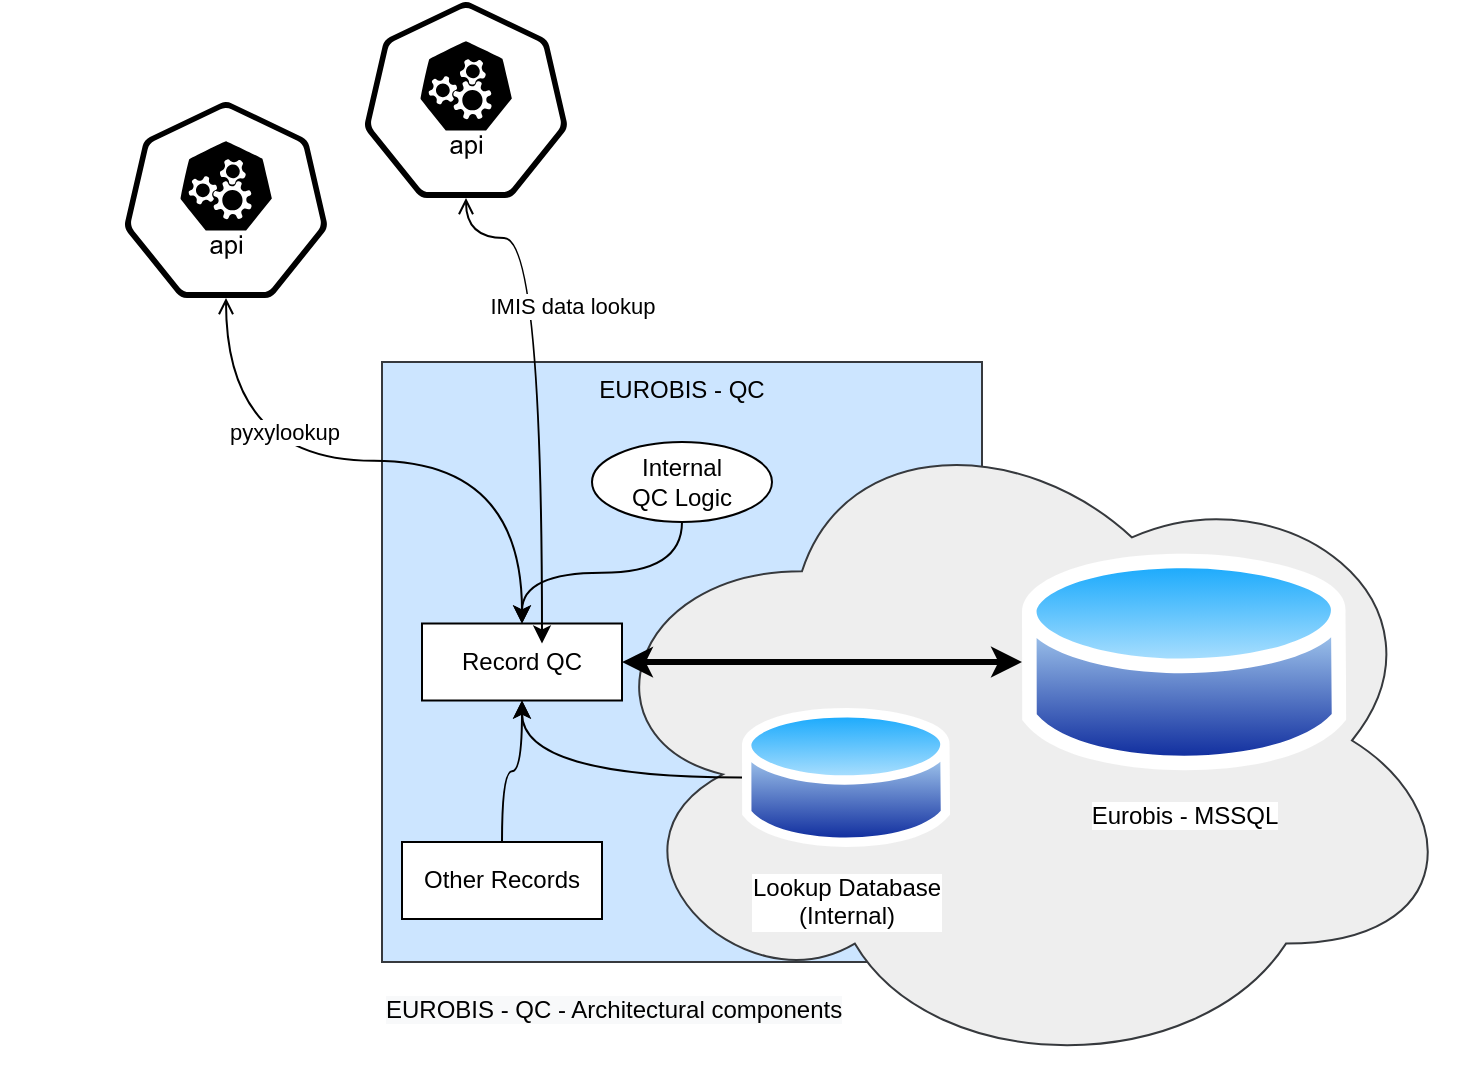 <mxfile version="14.1.8" type="device"><diagram id="k-MCnHb_CVvzcP_B5kCw" name="Pagina-1"><mxGraphModel dx="1103" dy="744" grid="1" gridSize="10" guides="1" tooltips="1" connect="1" arrows="1" fold="1" page="1" pageScale="1" pageWidth="827" pageHeight="1169" math="0" shadow="0"><root><mxCell id="0"/><mxCell id="1" parent="0"/><mxCell id="uG7P9lgXnVoIrh_EueIt-1" value="EUROBIS - QC&lt;br&gt;&lt;br&gt;&lt;br&gt;&lt;br&gt;&lt;br&gt;&lt;br&gt;&lt;br&gt;&lt;br&gt;&lt;br&gt;&lt;br&gt;&lt;br&gt;&lt;br&gt;&lt;br&gt;&lt;br&gt;&lt;br&gt;&lt;br&gt;&lt;br&gt;&lt;br&gt;&lt;br&gt;&lt;br&gt;" style="whiteSpace=wrap;html=1;aspect=fixed;fillColor=#cce5ff;strokeColor=#36393d;" parent="1" vertex="1"><mxGeometry x="230" y="300" width="300" height="300" as="geometry"/></mxCell><mxCell id="uG7P9lgXnVoIrh_EueIt-5" value="" style="ellipse;shape=cloud;whiteSpace=wrap;html=1;fillColor=#eeeeee;strokeColor=#36393d;" parent="1" vertex="1"><mxGeometry x="330" y="320" width="440" height="338.5" as="geometry"/></mxCell><mxCell id="uG7P9lgXnVoIrh_EueIt-12" style="edgeStyle=orthogonalEdgeStyle;curved=1;rounded=0;orthogonalLoop=1;jettySize=auto;html=1;startArrow=classic;startFill=1;strokeWidth=3;" parent="1" source="uG7P9lgXnVoIrh_EueIt-2" target="uG7P9lgXnVoIrh_EueIt-9" edge="1"><mxGeometry relative="1" as="geometry"/></mxCell><mxCell id="uG7P9lgXnVoIrh_EueIt-2" value="Eurobis - MSSQL" style="aspect=fixed;perimeter=ellipsePerimeter;html=1;align=center;shadow=0;dashed=0;spacingTop=3;image;image=img/lib/active_directory/database.svg;" parent="1" vertex="1"><mxGeometry x="550" y="390" width="162.16" height="120" as="geometry"/></mxCell><mxCell id="uG7P9lgXnVoIrh_EueIt-11" style="edgeStyle=orthogonalEdgeStyle;curved=1;rounded=0;orthogonalLoop=1;jettySize=auto;html=1;exitX=0;exitY=0.5;exitDx=0;exitDy=0;entryX=0.5;entryY=1;entryDx=0;entryDy=0;startArrow=none;startFill=0;" parent="1" source="uG7P9lgXnVoIrh_EueIt-4" target="uG7P9lgXnVoIrh_EueIt-9" edge="1"><mxGeometry relative="1" as="geometry"/></mxCell><mxCell id="uG7P9lgXnVoIrh_EueIt-4" value="Lookup Database&lt;br&gt;(Internal)" style="aspect=fixed;perimeter=ellipsePerimeter;html=1;align=center;shadow=0;dashed=0;spacingTop=3;image;image=img/lib/active_directory/database.svg;" parent="1" vertex="1"><mxGeometry x="410" y="469.25" width="104.05" height="77" as="geometry"/></mxCell><mxCell id="uG7P9lgXnVoIrh_EueIt-10" style="edgeStyle=orthogonalEdgeStyle;curved=1;rounded=0;orthogonalLoop=1;jettySize=auto;html=1;startArrow=open;startFill=0;" parent="1" source="uG7P9lgXnVoIrh_EueIt-6" target="uG7P9lgXnVoIrh_EueIt-9" edge="1"><mxGeometry relative="1" as="geometry"/></mxCell><mxCell id="uG7P9lgXnVoIrh_EueIt-19" value="pyxylookup" style="edgeLabel;html=1;align=center;verticalAlign=middle;resizable=0;points=[];" parent="uG7P9lgXnVoIrh_EueIt-10" vertex="1" connectable="0"><mxGeometry x="-0.293" y="15" relative="1" as="geometry"><mxPoint as="offset"/></mxGeometry></mxCell><mxCell id="uG7P9lgXnVoIrh_EueIt-6" value="" style="html=1;dashed=0;whitespace=wrap;points=[[0.005,0.63,0],[0.1,0.2,0],[0.9,0.2,0],[0.5,0,0],[0.995,0.63,0],[0.72,0.99,0],[0.5,1,0],[0.28,0.99,0]];shape=mxgraph.kubernetes.icon;prIcon=api" parent="1" vertex="1"><mxGeometry x="40" y="170" width="224" height="98" as="geometry"/></mxCell><mxCell id="uG7P9lgXnVoIrh_EueIt-9" value="Record QC" style="rounded=0;whiteSpace=wrap;html=1;" parent="1" vertex="1"><mxGeometry x="250" y="430.75" width="100" height="38.5" as="geometry"/></mxCell><mxCell id="uG7P9lgXnVoIrh_EueIt-15" style="edgeStyle=orthogonalEdgeStyle;curved=1;rounded=0;orthogonalLoop=1;jettySize=auto;html=1;entryX=0.5;entryY=0;entryDx=0;entryDy=0;startArrow=none;startFill=0;" parent="1" source="uG7P9lgXnVoIrh_EueIt-14" target="uG7P9lgXnVoIrh_EueIt-9" edge="1"><mxGeometry relative="1" as="geometry"/></mxCell><mxCell id="uG7P9lgXnVoIrh_EueIt-14" value="Internal&lt;br&gt;QC Logic" style="ellipse;whiteSpace=wrap;html=1;" parent="1" vertex="1"><mxGeometry x="335" y="340" width="90" height="40" as="geometry"/></mxCell><mxCell id="uG7P9lgXnVoIrh_EueIt-18" style="edgeStyle=orthogonalEdgeStyle;curved=1;rounded=0;orthogonalLoop=1;jettySize=auto;html=1;entryX=0.5;entryY=1;entryDx=0;entryDy=0;startArrow=none;startFill=0;" parent="1" source="uG7P9lgXnVoIrh_EueIt-16" target="uG7P9lgXnVoIrh_EueIt-9" edge="1"><mxGeometry relative="1" as="geometry"/></mxCell><mxCell id="uG7P9lgXnVoIrh_EueIt-16" value="Other Records" style="rounded=0;whiteSpace=wrap;html=1;" parent="1" vertex="1"><mxGeometry x="240" y="540" width="100" height="38.5" as="geometry"/></mxCell><mxCell id="uG7P9lgXnVoIrh_EueIt-20" value="&lt;span style=&quot;color: rgb(0 , 0 , 0) ; font-family: &amp;#34;helvetica&amp;#34; ; font-size: 12px ; font-style: normal ; font-weight: 400 ; letter-spacing: normal ; text-align: center ; text-indent: 0px ; text-transform: none ; word-spacing: 0px ; background-color: rgb(248 , 249 , 250) ; display: inline ; float: none&quot;&gt;EUROBIS - QC - Architectural components&lt;/span&gt;" style="text;whiteSpace=wrap;html=1;" parent="1" vertex="1"><mxGeometry x="230" y="610" width="276" height="30" as="geometry"/></mxCell><mxCell id="ecnvG91ZYBzQufZQ814i-1" value="" style="html=1;dashed=0;whitespace=wrap;points=[[0.005,0.63,0],[0.1,0.2,0],[0.9,0.2,0],[0.5,0,0],[0.995,0.63,0],[0.72,0.99,0],[0.5,1,0],[0.28,0.99,0]];shape=mxgraph.kubernetes.icon;prIcon=api" vertex="1" parent="1"><mxGeometry x="160" y="120" width="224" height="98" as="geometry"/></mxCell><mxCell id="ecnvG91ZYBzQufZQ814i-2" style="edgeStyle=orthogonalEdgeStyle;curved=1;rounded=0;orthogonalLoop=1;jettySize=auto;html=1;startArrow=open;startFill=0;exitX=0.5;exitY=1;exitDx=0;exitDy=0;exitPerimeter=0;" edge="1" parent="1" source="ecnvG91ZYBzQufZQ814i-1"><mxGeometry relative="1" as="geometry"><mxPoint x="162" y="278" as="sourcePoint"/><mxPoint x="310" y="440.75" as="targetPoint"/><Array as="points"><mxPoint x="310" y="238"/></Array></mxGeometry></mxCell><mxCell id="ecnvG91ZYBzQufZQ814i-3" value="IMIS data lookup" style="edgeLabel;html=1;align=center;verticalAlign=middle;resizable=0;points=[];" vertex="1" connectable="0" parent="ecnvG91ZYBzQufZQ814i-2"><mxGeometry x="-0.293" y="15" relative="1" as="geometry"><mxPoint as="offset"/></mxGeometry></mxCell></root></mxGraphModel></diagram></mxfile>